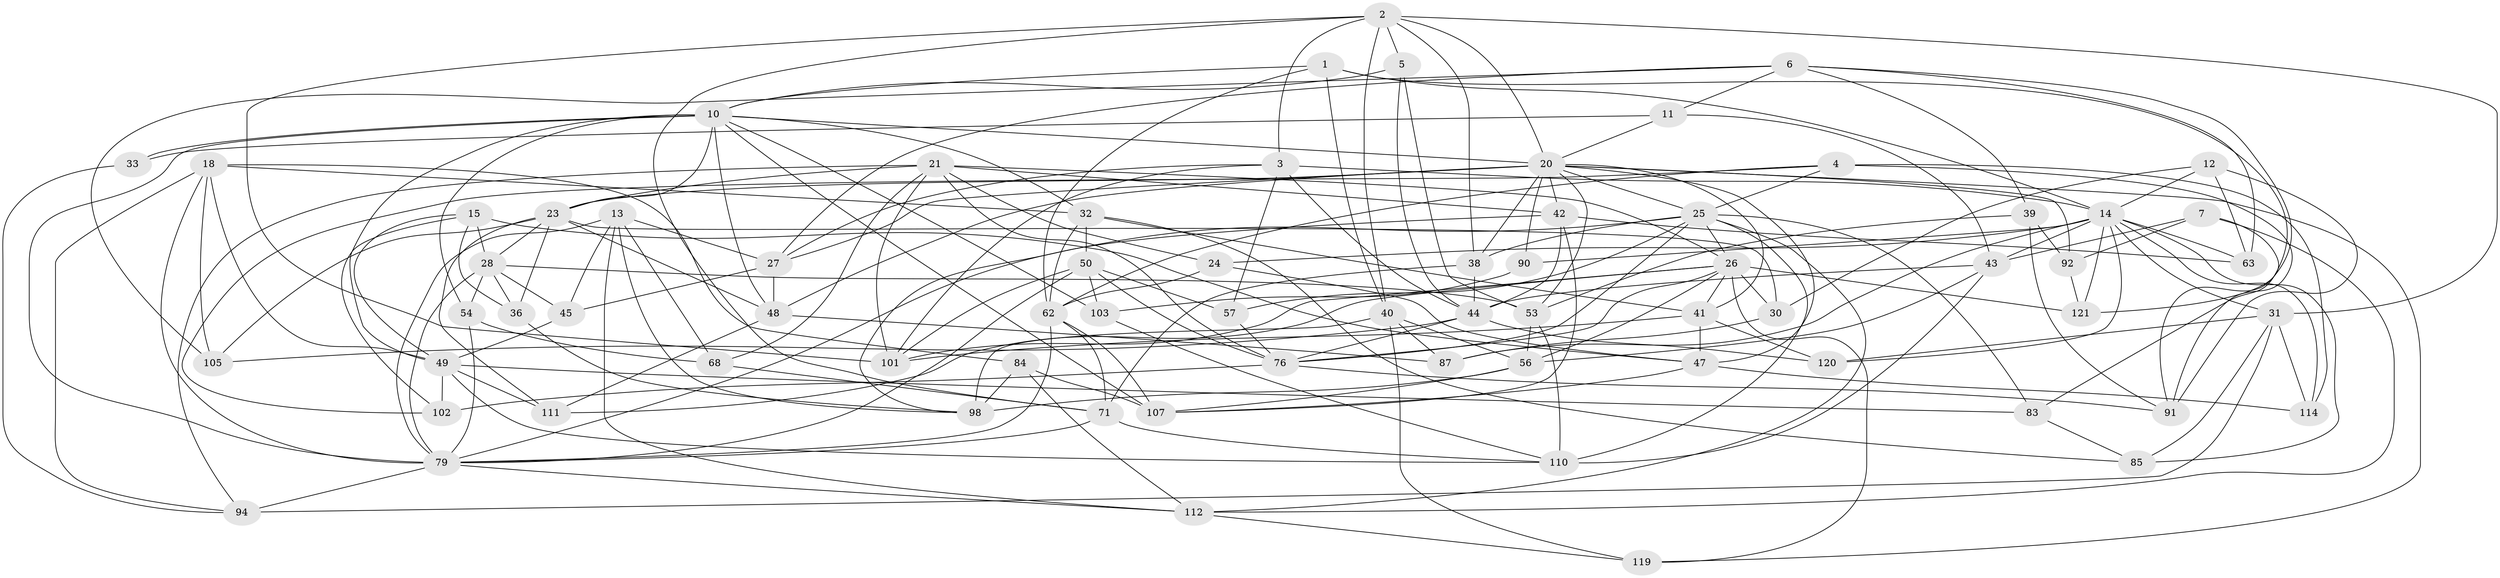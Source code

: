 // original degree distribution, {4: 1.0}
// Generated by graph-tools (version 1.1) at 2025/16/03/09/25 04:16:39]
// undirected, 70 vertices, 203 edges
graph export_dot {
graph [start="1"]
  node [color=gray90,style=filled];
  1 [super="+130"];
  2 [super="+8+97"];
  3 [super="+93"];
  4 [super="+17"];
  5;
  6 [super="+9"];
  7;
  10 [super="+67+59+16+113"];
  11;
  12;
  13 [super="+77"];
  14 [super="+34+60"];
  15 [super="+19"];
  18 [super="+37"];
  20 [super="+138+75+22"];
  21 [super="+72+104"];
  23 [super="+58+74+46"];
  24;
  25 [super="+78"];
  26 [super="+65+35"];
  27 [super="+52"];
  28 [super="+29+61"];
  30;
  31 [super="+95"];
  32 [super="+70"];
  33;
  36;
  38 [super="+82"];
  39;
  40 [super="+51"];
  41 [super="+118"];
  42 [super="+133"];
  43 [super="+108"];
  44 [super="+96+69"];
  45;
  47 [super="+64"];
  48 [super="+123"];
  49 [super="+122+109"];
  50 [super="+132"];
  53 [super="+73"];
  54;
  56 [super="+99"];
  57;
  62 [super="+86"];
  63;
  68;
  71 [super="+89"];
  76 [super="+100+106"];
  79 [super="+136+117+124"];
  83;
  84;
  85;
  87;
  90;
  91 [super="+125"];
  92;
  94 [super="+135"];
  98 [super="+126"];
  101 [super="+115"];
  102;
  103;
  105;
  107 [super="+140"];
  110 [super="+116"];
  111;
  112 [super="+134"];
  114;
  119;
  120;
  121;
  1 -- 83;
  1 -- 10;
  1 -- 14;
  1 -- 40;
  1 -- 62 [weight=2];
  2 -- 40;
  2 -- 3;
  2 -- 5;
  2 -- 71;
  2 -- 101;
  2 -- 20;
  2 -- 38;
  2 -- 31;
  3 -- 101;
  3 -- 44;
  3 -- 57;
  3 -- 27;
  3 -- 14;
  4 -- 25;
  4 -- 102;
  4 -- 91 [weight=2];
  4 -- 114;
  4 -- 62;
  5 -- 53;
  5 -- 44;
  5 -- 10;
  6 -- 121;
  6 -- 105;
  6 -- 39;
  6 -- 11;
  6 -- 27;
  6 -- 63;
  7 -- 43;
  7 -- 92;
  7 -- 91;
  7 -- 112;
  10 -- 33 [weight=2];
  10 -- 103;
  10 -- 32;
  10 -- 20;
  10 -- 54;
  10 -- 48;
  10 -- 49;
  10 -- 23 [weight=2];
  10 -- 107;
  10 -- 79;
  11 -- 33;
  11 -- 20;
  11 -- 43;
  12 -- 63;
  12 -- 91;
  12 -- 30;
  12 -- 14;
  13 -- 112;
  13 -- 68;
  13 -- 98;
  13 -- 45;
  13 -- 79;
  13 -- 27;
  14 -- 90 [weight=2];
  14 -- 63;
  14 -- 43;
  14 -- 85;
  14 -- 87;
  14 -- 120;
  14 -- 114;
  14 -- 24;
  14 -- 121;
  14 -- 31;
  15 -- 102;
  15 -- 36;
  15 -- 28 [weight=2];
  15 -- 49;
  15 -- 47;
  18 -- 105;
  18 -- 94;
  18 -- 49;
  18 -- 32;
  18 -- 84;
  18 -- 79;
  20 -- 42;
  20 -- 119;
  20 -- 38 [weight=2];
  20 -- 23;
  20 -- 90;
  20 -- 25;
  20 -- 48;
  20 -- 53;
  20 -- 92;
  20 -- 47;
  20 -- 27;
  20 -- 41;
  21 -- 76;
  21 -- 23;
  21 -- 24;
  21 -- 42;
  21 -- 68;
  21 -- 101;
  21 -- 26;
  21 -- 94;
  23 -- 30;
  23 -- 48;
  23 -- 105;
  23 -- 111;
  23 -- 28;
  23 -- 36;
  24 -- 62;
  24 -- 47;
  25 -- 26;
  25 -- 79;
  25 -- 112;
  25 -- 83;
  25 -- 38;
  25 -- 76;
  25 -- 110;
  25 -- 57;
  26 -- 111;
  26 -- 101;
  26 -- 76;
  26 -- 121;
  26 -- 56;
  26 -- 119;
  26 -- 30;
  26 -- 41;
  27 -- 45;
  27 -- 48;
  28 -- 54;
  28 -- 36;
  28 -- 53;
  28 -- 45;
  28 -- 79;
  30 -- 87;
  31 -- 114;
  31 -- 120;
  31 -- 85;
  31 -- 94;
  32 -- 62;
  32 -- 85;
  32 -- 50;
  32 -- 41;
  33 -- 94;
  36 -- 98;
  38 -- 44;
  38 -- 71;
  39 -- 92;
  39 -- 53;
  39 -- 91;
  40 -- 98;
  40 -- 87;
  40 -- 56;
  40 -- 119;
  41 -- 120;
  41 -- 47;
  41 -- 101;
  42 -- 98;
  42 -- 107;
  42 -- 44;
  42 -- 63;
  43 -- 110;
  43 -- 56;
  43 -- 44;
  44 -- 120;
  44 -- 105;
  44 -- 76;
  45 -- 49;
  47 -- 114;
  47 -- 107;
  48 -- 111;
  48 -- 87;
  49 -- 102;
  49 -- 83;
  49 -- 110;
  49 -- 111;
  50 -- 101;
  50 -- 103;
  50 -- 76;
  50 -- 57;
  50 -- 79;
  53 -- 56;
  53 -- 110;
  54 -- 68;
  54 -- 79;
  56 -- 107;
  56 -- 98;
  57 -- 76;
  62 -- 107;
  62 -- 71;
  62 -- 79;
  68 -- 71;
  71 -- 110;
  71 -- 79;
  76 -- 102;
  76 -- 91;
  79 -- 94 [weight=2];
  79 -- 112;
  83 -- 85;
  84 -- 107;
  84 -- 98;
  84 -- 112;
  90 -- 103;
  92 -- 121;
  103 -- 110;
  112 -- 119;
}
